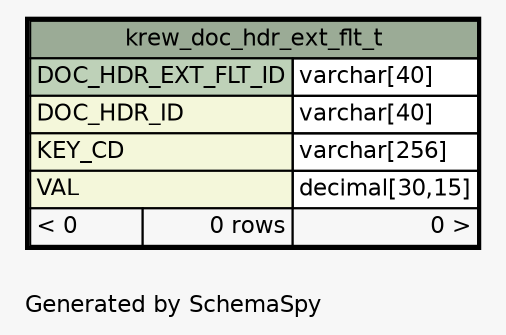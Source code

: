 // dot 2.28.0 on Mac OS X 10.7.2
// SchemaSpy rev 590
digraph "oneDegreeRelationshipsDiagram" {
  graph [
    rankdir="RL"
    bgcolor="#f7f7f7"
    label="\nGenerated by SchemaSpy"
    labeljust="l"
    nodesep="0.18"
    ranksep="0.46"
    fontname="Helvetica"
    fontsize="11"
  ];
  node [
    fontname="Helvetica"
    fontsize="11"
    shape="plaintext"
  ];
  edge [
    arrowsize="0.8"
  ];
  "krew_doc_hdr_ext_flt_t" [
    label=<
    <TABLE BORDER="2" CELLBORDER="1" CELLSPACING="0" BGCOLOR="#ffffff">
      <TR><TD COLSPAN="3" BGCOLOR="#9bab96" ALIGN="CENTER">krew_doc_hdr_ext_flt_t</TD></TR>
      <TR><TD PORT="DOC_HDR_EXT_FLT_ID" COLSPAN="2" BGCOLOR="#bed1b8" ALIGN="LEFT">DOC_HDR_EXT_FLT_ID</TD><TD PORT="DOC_HDR_EXT_FLT_ID.type" ALIGN="LEFT">varchar[40]</TD></TR>
      <TR><TD PORT="DOC_HDR_ID" COLSPAN="2" BGCOLOR="#f4f7da" ALIGN="LEFT">DOC_HDR_ID</TD><TD PORT="DOC_HDR_ID.type" ALIGN="LEFT">varchar[40]</TD></TR>
      <TR><TD PORT="KEY_CD" COLSPAN="2" BGCOLOR="#f4f7da" ALIGN="LEFT">KEY_CD</TD><TD PORT="KEY_CD.type" ALIGN="LEFT">varchar[256]</TD></TR>
      <TR><TD PORT="VAL" COLSPAN="2" BGCOLOR="#f4f7da" ALIGN="LEFT">VAL</TD><TD PORT="VAL.type" ALIGN="LEFT">decimal[30,15]</TD></TR>
      <TR><TD ALIGN="LEFT" BGCOLOR="#f7f7f7">&lt; 0</TD><TD ALIGN="RIGHT" BGCOLOR="#f7f7f7">0 rows</TD><TD ALIGN="RIGHT" BGCOLOR="#f7f7f7">0 &gt;</TD></TR>
    </TABLE>>
    URL="krew_doc_hdr_ext_flt_t.html"
    tooltip="krew_doc_hdr_ext_flt_t"
  ];
}
